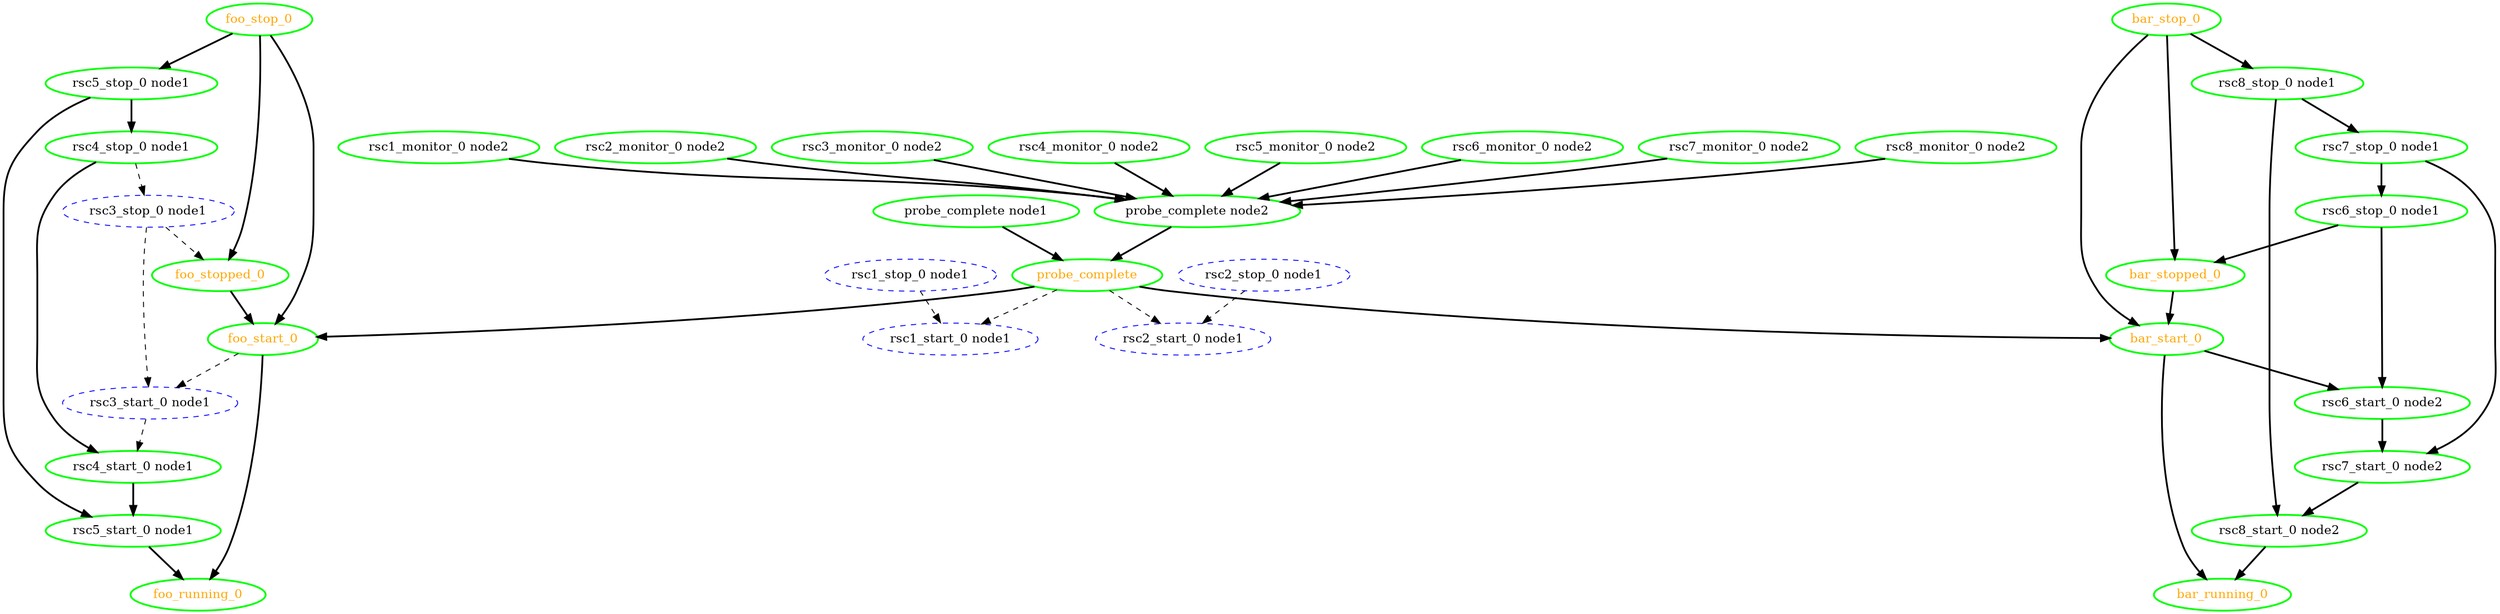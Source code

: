 digraph "g" {
	size = "30,30"
"rsc4_stop_0 node1" [ style=bold color="green" fontcolor="black" ]
"rsc7_stop_0 node1" [ style=bold color="green" fontcolor="black" ]
"probe_complete" [ style=bold color="green" fontcolor="orange" ]
"probe_complete node1" [ style=bold color="green" fontcolor="black" ]
"probe_complete node2" [ style=bold color="green" fontcolor="black" ]
"rsc1_monitor_0 node2" [ style=bold color="green" fontcolor="black" ]
"rsc2_monitor_0 node2" [ style=bold color="green" fontcolor="black" ]
"rsc3_monitor_0 node2" [ style=bold color="green" fontcolor="black" ]
"rsc4_monitor_0 node2" [ style=bold color="green" fontcolor="black" ]
"rsc5_monitor_0 node2" [ style=bold color="green" fontcolor="black" ]
"rsc6_monitor_0 node2" [ style=bold color="green" fontcolor="black" ]
"rsc7_monitor_0 node2" [ style=bold color="green" fontcolor="black" ]
"rsc8_monitor_0 node2" [ style=bold color="green" fontcolor="black" ]
"rsc1_stop_0 node1" [ style="dashed" color="blue" fontcolor="black" ]
"rsc1_start_0 node1" [ style="dashed" color="blue" fontcolor="black" ]
"rsc2_stop_0 node1" [ style="dashed" color="blue" fontcolor="black" ]
"rsc2_start_0 node1" [ style="dashed" color="blue" fontcolor="black" ]
"rsc3_stop_0 node1" [ style="dashed" color="blue" fontcolor="black" ]
"rsc3_start_0 node1" [ style="dashed" color="blue" fontcolor="black" ]
"rsc4_start_0 node1" [ style=bold color="green" fontcolor="black" ]
"rsc5_stop_0 node1" [ style=bold color="green" fontcolor="black" ]
"rsc5_start_0 node1" [ style=bold color="green" fontcolor="black" ]
"foo_start_0" [ style=bold color="green" fontcolor="orange" ]
"foo_running_0" [ style=bold color="green" fontcolor="orange" ]
"foo_stop_0" [ style=bold color="green" fontcolor="orange" ]
"foo_stopped_0" [ style=bold color="green" fontcolor="orange" ]
"rsc6_stop_0 node1" [ style=bold color="green" fontcolor="black" ]
"rsc6_start_0 node2" [ style=bold color="green" fontcolor="black" ]
"rsc7_start_0 node2" [ style=bold color="green" fontcolor="black" ]
"rsc8_stop_0 node1" [ style=bold color="green" fontcolor="black" ]
"rsc8_start_0 node2" [ style=bold color="green" fontcolor="black" ]
"bar_start_0" [ style=bold color="green" fontcolor="orange" ]
"bar_running_0" [ style=bold color="green" fontcolor="orange" ]
"bar_stop_0" [ style=bold color="green" fontcolor="orange" ]
"bar_stopped_0" [ style=bold color="green" fontcolor="orange" ]
"rsc5_stop_0 node1" -> "rsc4_stop_0 node1" [ style = bold]
"rsc8_stop_0 node1" -> "rsc7_stop_0 node1" [ style = bold]
"probe_complete node1" -> "probe_complete" [ style = bold]
"probe_complete node2" -> "probe_complete" [ style = bold]
"rsc1_monitor_0 node2" -> "probe_complete node2" [ style = bold]
"rsc2_monitor_0 node2" -> "probe_complete node2" [ style = bold]
"rsc3_monitor_0 node2" -> "probe_complete node2" [ style = bold]
"rsc4_monitor_0 node2" -> "probe_complete node2" [ style = bold]
"rsc5_monitor_0 node2" -> "probe_complete node2" [ style = bold]
"rsc6_monitor_0 node2" -> "probe_complete node2" [ style = bold]
"rsc7_monitor_0 node2" -> "probe_complete node2" [ style = bold]
"rsc8_monitor_0 node2" -> "probe_complete node2" [ style = bold]
"probe_complete" -> "rsc1_start_0 node1" [ style = dashed]
"rsc1_stop_0 node1" -> "rsc1_start_0 node1" [ style = dashed]
"probe_complete" -> "rsc2_start_0 node1" [ style = dashed]
"rsc2_stop_0 node1" -> "rsc2_start_0 node1" [ style = dashed]
"rsc4_stop_0 node1" -> "rsc3_stop_0 node1" [ style = dashed]
"rsc3_stop_0 node1" -> "rsc3_start_0 node1" [ style = dashed]
"foo_start_0" -> "rsc3_start_0 node1" [ style = dashed]
"rsc4_stop_0 node1" -> "rsc4_start_0 node1" [ style = bold]
"rsc3_start_0 node1" -> "rsc4_start_0 node1" [ style = dashed]
"foo_stop_0" -> "rsc5_stop_0 node1" [ style = bold]
"rsc4_start_0 node1" -> "rsc5_start_0 node1" [ style = bold]
"rsc5_stop_0 node1" -> "rsc5_start_0 node1" [ style = bold]
"probe_complete" -> "foo_start_0" [ style = bold]
"foo_stop_0" -> "foo_start_0" [ style = bold]
"foo_stopped_0" -> "foo_start_0" [ style = bold]
"rsc5_start_0 node1" -> "foo_running_0" [ style = bold]
"foo_start_0" -> "foo_running_0" [ style = bold]
"rsc3_stop_0 node1" -> "foo_stopped_0" [ style = dashed]
"foo_stop_0" -> "foo_stopped_0" [ style = bold]
"rsc7_stop_0 node1" -> "rsc6_stop_0 node1" [ style = bold]
"rsc6_stop_0 node1" -> "rsc6_start_0 node2" [ style = bold]
"bar_start_0" -> "rsc6_start_0 node2" [ style = bold]
"rsc7_stop_0 node1" -> "rsc7_start_0 node2" [ style = bold]
"rsc6_start_0 node2" -> "rsc7_start_0 node2" [ style = bold]
"bar_stop_0" -> "rsc8_stop_0 node1" [ style = bold]
"rsc7_start_0 node2" -> "rsc8_start_0 node2" [ style = bold]
"rsc8_stop_0 node1" -> "rsc8_start_0 node2" [ style = bold]
"probe_complete" -> "bar_start_0" [ style = bold]
"bar_stop_0" -> "bar_start_0" [ style = bold]
"bar_stopped_0" -> "bar_start_0" [ style = bold]
"rsc8_start_0 node2" -> "bar_running_0" [ style = bold]
"bar_start_0" -> "bar_running_0" [ style = bold]
"rsc6_stop_0 node1" -> "bar_stopped_0" [ style = bold]
"bar_stop_0" -> "bar_stopped_0" [ style = bold]
}
